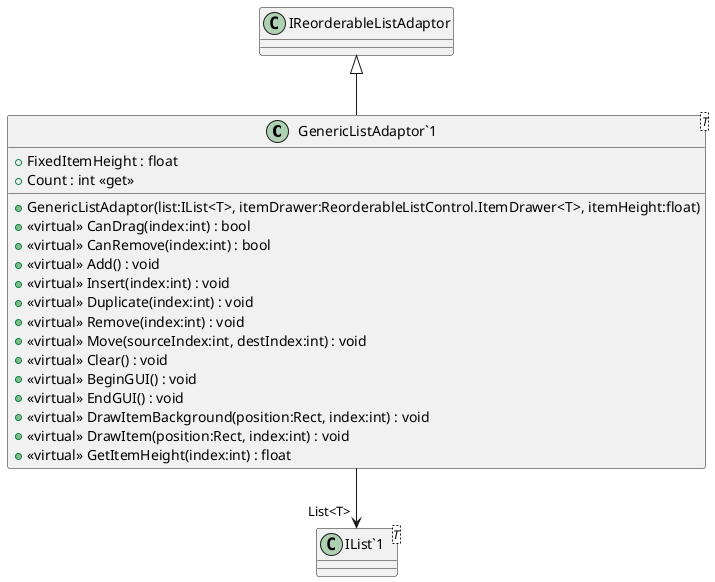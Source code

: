@startuml
class "GenericListAdaptor`1"<T> {
    + GenericListAdaptor(list:IList<T>, itemDrawer:ReorderableListControl.ItemDrawer<T>, itemHeight:float)
    + FixedItemHeight : float
    + Count : int <<get>>
    + <<virtual>> CanDrag(index:int) : bool
    + <<virtual>> CanRemove(index:int) : bool
    + <<virtual>> Add() : void
    + <<virtual>> Insert(index:int) : void
    + <<virtual>> Duplicate(index:int) : void
    + <<virtual>> Remove(index:int) : void
    + <<virtual>> Move(sourceIndex:int, destIndex:int) : void
    + <<virtual>> Clear() : void
    + <<virtual>> BeginGUI() : void
    + <<virtual>> EndGUI() : void
    + <<virtual>> DrawItemBackground(position:Rect, index:int) : void
    + <<virtual>> DrawItem(position:Rect, index:int) : void
    + <<virtual>> GetItemHeight(index:int) : float
}
class "IList`1"<T> {
}
IReorderableListAdaptor <|-- "GenericListAdaptor`1"
"GenericListAdaptor`1" --> "List<T>" "IList`1"
@enduml
